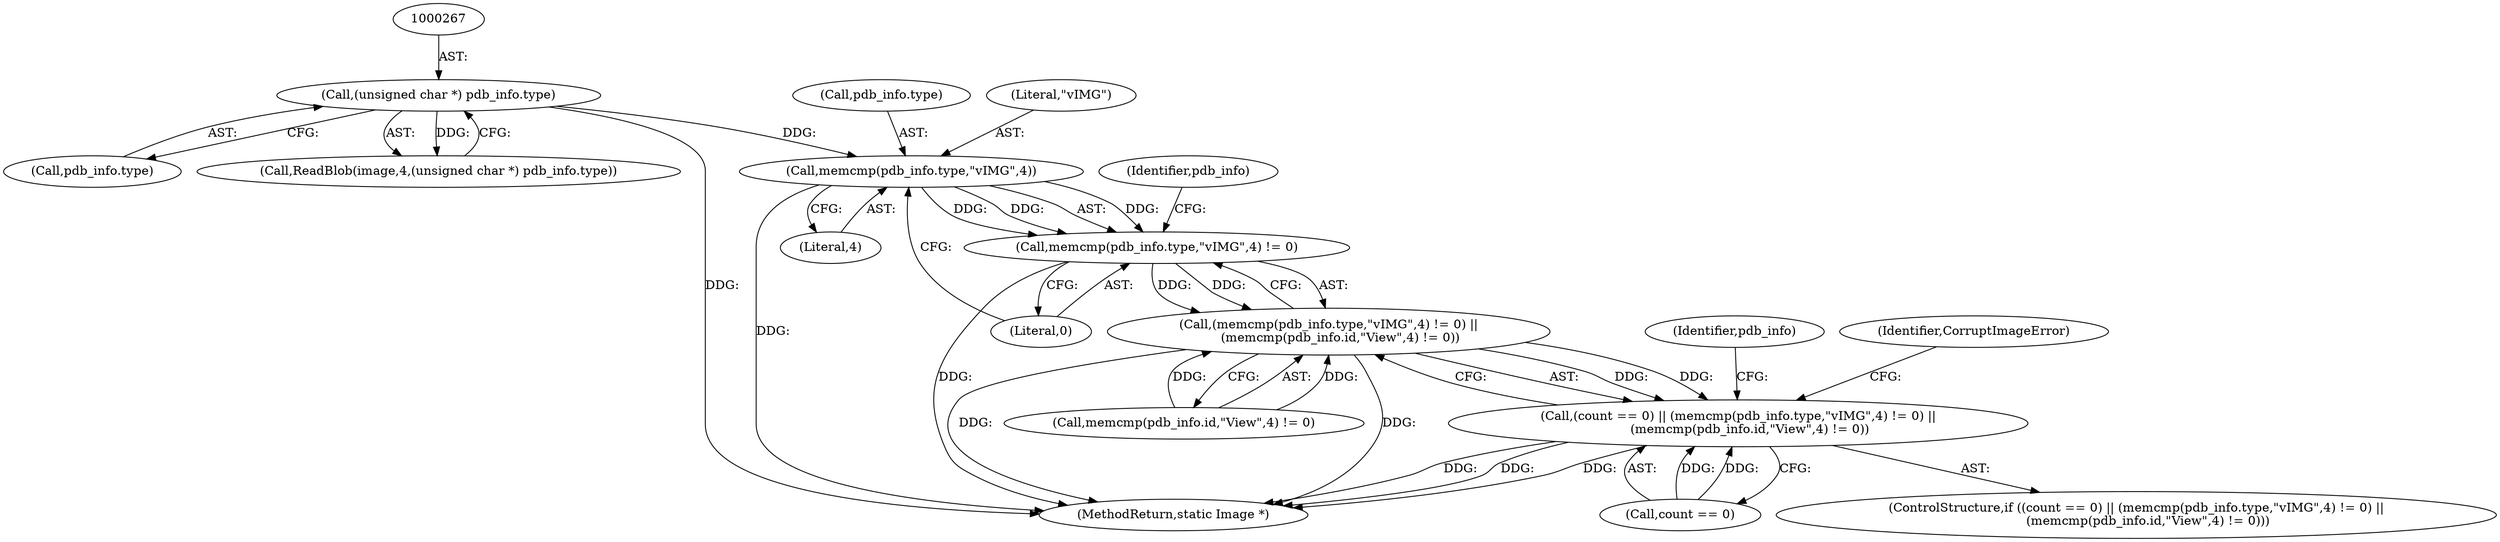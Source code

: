 digraph "0_ImageMagick_f6e9d0d9955e85bdd7540b251cd50d598dacc5e6_45@API" {
"1000288" [label="(Call,memcmp(pdb_info.type,\"vIMG\",4))"];
"1000266" [label="(Call,(unsigned char *) pdb_info.type)"];
"1000287" [label="(Call,memcmp(pdb_info.type,\"vIMG\",4) != 0)"];
"1000286" [label="(Call,(memcmp(pdb_info.type,\"vIMG\",4) != 0) ||\n      (memcmp(pdb_info.id,\"View\",4) != 0))"];
"1000282" [label="(Call,(count == 0) || (memcmp(pdb_info.type,\"vIMG\",4) != 0) ||\n      (memcmp(pdb_info.id,\"View\",4) != 0))"];
"1001251" [label="(MethodReturn,static Image *)"];
"1000288" [label="(Call,memcmp(pdb_info.type,\"vIMG\",4))"];
"1000295" [label="(Call,memcmp(pdb_info.id,\"View\",4) != 0)"];
"1000283" [label="(Call,count == 0)"];
"1000308" [label="(Identifier,pdb_info)"];
"1000289" [label="(Call,pdb_info.type)"];
"1000286" [label="(Call,(memcmp(pdb_info.type,\"vIMG\",4) != 0) ||\n      (memcmp(pdb_info.id,\"View\",4) != 0))"];
"1000293" [label="(Literal,4)"];
"1000304" [label="(Identifier,CorruptImageError)"];
"1000282" [label="(Call,(count == 0) || (memcmp(pdb_info.type,\"vIMG\",4) != 0) ||\n      (memcmp(pdb_info.id,\"View\",4) != 0))"];
"1000268" [label="(Call,pdb_info.type)"];
"1000292" [label="(Literal,\"vIMG\")"];
"1000266" [label="(Call,(unsigned char *) pdb_info.type)"];
"1000287" [label="(Call,memcmp(pdb_info.type,\"vIMG\",4) != 0)"];
"1000281" [label="(ControlStructure,if ((count == 0) || (memcmp(pdb_info.type,\"vIMG\",4) != 0) ||\n      (memcmp(pdb_info.id,\"View\",4) != 0)))"];
"1000263" [label="(Call,ReadBlob(image,4,(unsigned char *) pdb_info.type))"];
"1000294" [label="(Literal,0)"];
"1000298" [label="(Identifier,pdb_info)"];
"1000288" -> "1000287"  [label="AST: "];
"1000288" -> "1000293"  [label="CFG: "];
"1000289" -> "1000288"  [label="AST: "];
"1000292" -> "1000288"  [label="AST: "];
"1000293" -> "1000288"  [label="AST: "];
"1000294" -> "1000288"  [label="CFG: "];
"1000288" -> "1001251"  [label="DDG: "];
"1000288" -> "1000287"  [label="DDG: "];
"1000288" -> "1000287"  [label="DDG: "];
"1000288" -> "1000287"  [label="DDG: "];
"1000266" -> "1000288"  [label="DDG: "];
"1000266" -> "1000263"  [label="AST: "];
"1000266" -> "1000268"  [label="CFG: "];
"1000267" -> "1000266"  [label="AST: "];
"1000268" -> "1000266"  [label="AST: "];
"1000263" -> "1000266"  [label="CFG: "];
"1000266" -> "1001251"  [label="DDG: "];
"1000266" -> "1000263"  [label="DDG: "];
"1000287" -> "1000286"  [label="AST: "];
"1000287" -> "1000294"  [label="CFG: "];
"1000294" -> "1000287"  [label="AST: "];
"1000298" -> "1000287"  [label="CFG: "];
"1000286" -> "1000287"  [label="CFG: "];
"1000287" -> "1001251"  [label="DDG: "];
"1000287" -> "1000286"  [label="DDG: "];
"1000287" -> "1000286"  [label="DDG: "];
"1000286" -> "1000282"  [label="AST: "];
"1000286" -> "1000295"  [label="CFG: "];
"1000295" -> "1000286"  [label="AST: "];
"1000282" -> "1000286"  [label="CFG: "];
"1000286" -> "1001251"  [label="DDG: "];
"1000286" -> "1001251"  [label="DDG: "];
"1000286" -> "1000282"  [label="DDG: "];
"1000286" -> "1000282"  [label="DDG: "];
"1000295" -> "1000286"  [label="DDG: "];
"1000295" -> "1000286"  [label="DDG: "];
"1000282" -> "1000281"  [label="AST: "];
"1000282" -> "1000283"  [label="CFG: "];
"1000283" -> "1000282"  [label="AST: "];
"1000304" -> "1000282"  [label="CFG: "];
"1000308" -> "1000282"  [label="CFG: "];
"1000282" -> "1001251"  [label="DDG: "];
"1000282" -> "1001251"  [label="DDG: "];
"1000282" -> "1001251"  [label="DDG: "];
"1000283" -> "1000282"  [label="DDG: "];
"1000283" -> "1000282"  [label="DDG: "];
}
